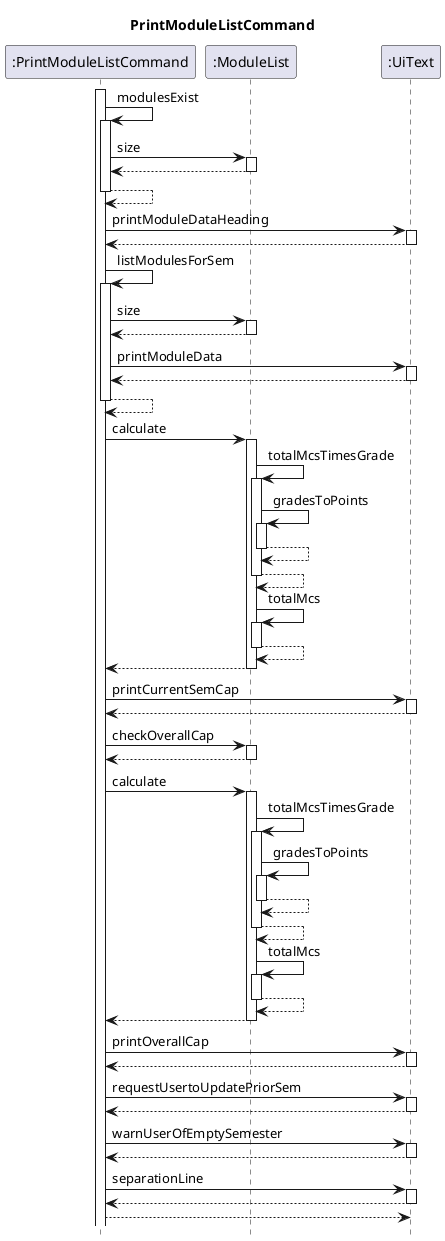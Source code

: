 @startuml

hide footbox
title "PrintModuleListCommand"

activate ":PrintModuleListCommand"
":PrintModuleListCommand" -> ":PrintModuleListCommand" : modulesExist
activate ":PrintModuleListCommand"
":PrintModuleListCommand" -> ":ModuleList" : size
activate ":ModuleList"
":ModuleList" --> ":PrintModuleListCommand"
deactivate ":ModuleList"
":PrintModuleListCommand" --> ":PrintModuleListCommand"
deactivate ":PrintModuleListCommand"
":PrintModuleListCommand" -> ":UiText" : printModuleDataHeading
activate ":UiText"
":UiText" --> ":PrintModuleListCommand"
deactivate ":UiText"
":PrintModuleListCommand" -> ":PrintModuleListCommand" : listModulesForSem
activate ":PrintModuleListCommand"
":PrintModuleListCommand" -> ":ModuleList" : size
activate ":ModuleList"
":ModuleList" --> ":PrintModuleListCommand"
deactivate ":ModuleList"
":PrintModuleListCommand" -> ":UiText" : printModuleData
activate ":UiText"
":UiText" --> ":PrintModuleListCommand"
deactivate ":UiText"
":PrintModuleListCommand" --> ":PrintModuleListCommand"
deactivate ":PrintModuleListCommand"
":PrintModuleListCommand" -> ":ModuleList" : calculate
activate ":ModuleList"
":ModuleList" -> ":ModuleList" : totalMcsTimesGrade
activate ":ModuleList"
":ModuleList" -> ":ModuleList" : gradesToPoints
activate ":ModuleList"
":ModuleList" --> ":ModuleList"
deactivate ":ModuleList"
":ModuleList" --> ":ModuleList"
deactivate ":ModuleList"
":ModuleList" -> ":ModuleList" : totalMcs
activate ":ModuleList"
":ModuleList" --> ":ModuleList"
deactivate ":ModuleList"
":ModuleList" --> ":PrintModuleListCommand"
deactivate ":ModuleList"
":PrintModuleListCommand" -> ":UiText" : printCurrentSemCap
activate ":UiText"
":UiText" --> ":PrintModuleListCommand"
deactivate ":UiText"
":PrintModuleListCommand" -> ":ModuleList" : checkOverallCap
activate ":ModuleList"
":ModuleList" --> ":PrintModuleListCommand"
deactivate ":ModuleList"
":PrintModuleListCommand" -> ":ModuleList" : calculate
activate ":ModuleList"
":ModuleList" -> ":ModuleList" : totalMcsTimesGrade
activate ":ModuleList"
":ModuleList" -> ":ModuleList" : gradesToPoints
activate ":ModuleList"
":ModuleList" --> ":ModuleList"
deactivate ":ModuleList"
":ModuleList" --> ":ModuleList"
deactivate ":ModuleList"
":ModuleList" -> ":ModuleList" : totalMcs
activate ":ModuleList"
":ModuleList" --> ":ModuleList"
deactivate ":ModuleList"
":ModuleList" --> ":PrintModuleListCommand"
deactivate ":ModuleList"
":PrintModuleListCommand" -> ":UiText" : printOverallCap
activate ":UiText"
":UiText" --> ":PrintModuleListCommand"
deactivate ":UiText"
":PrintModuleListCommand" -> ":UiText" : requestUsertoUpdatePriorSem
activate ":UiText"
":UiText" --> ":PrintModuleListCommand"
deactivate ":UiText"
":PrintModuleListCommand" -> ":UiText" : warnUserOfEmptySemester
activate ":UiText"
":UiText" --> ":PrintModuleListCommand"
deactivate ":UiText"
":PrintModuleListCommand" -> ":UiText" : separationLine
activate ":UiText"
":UiText" --> ":PrintModuleListCommand"
deactivate ":UiText"

return
@enduml